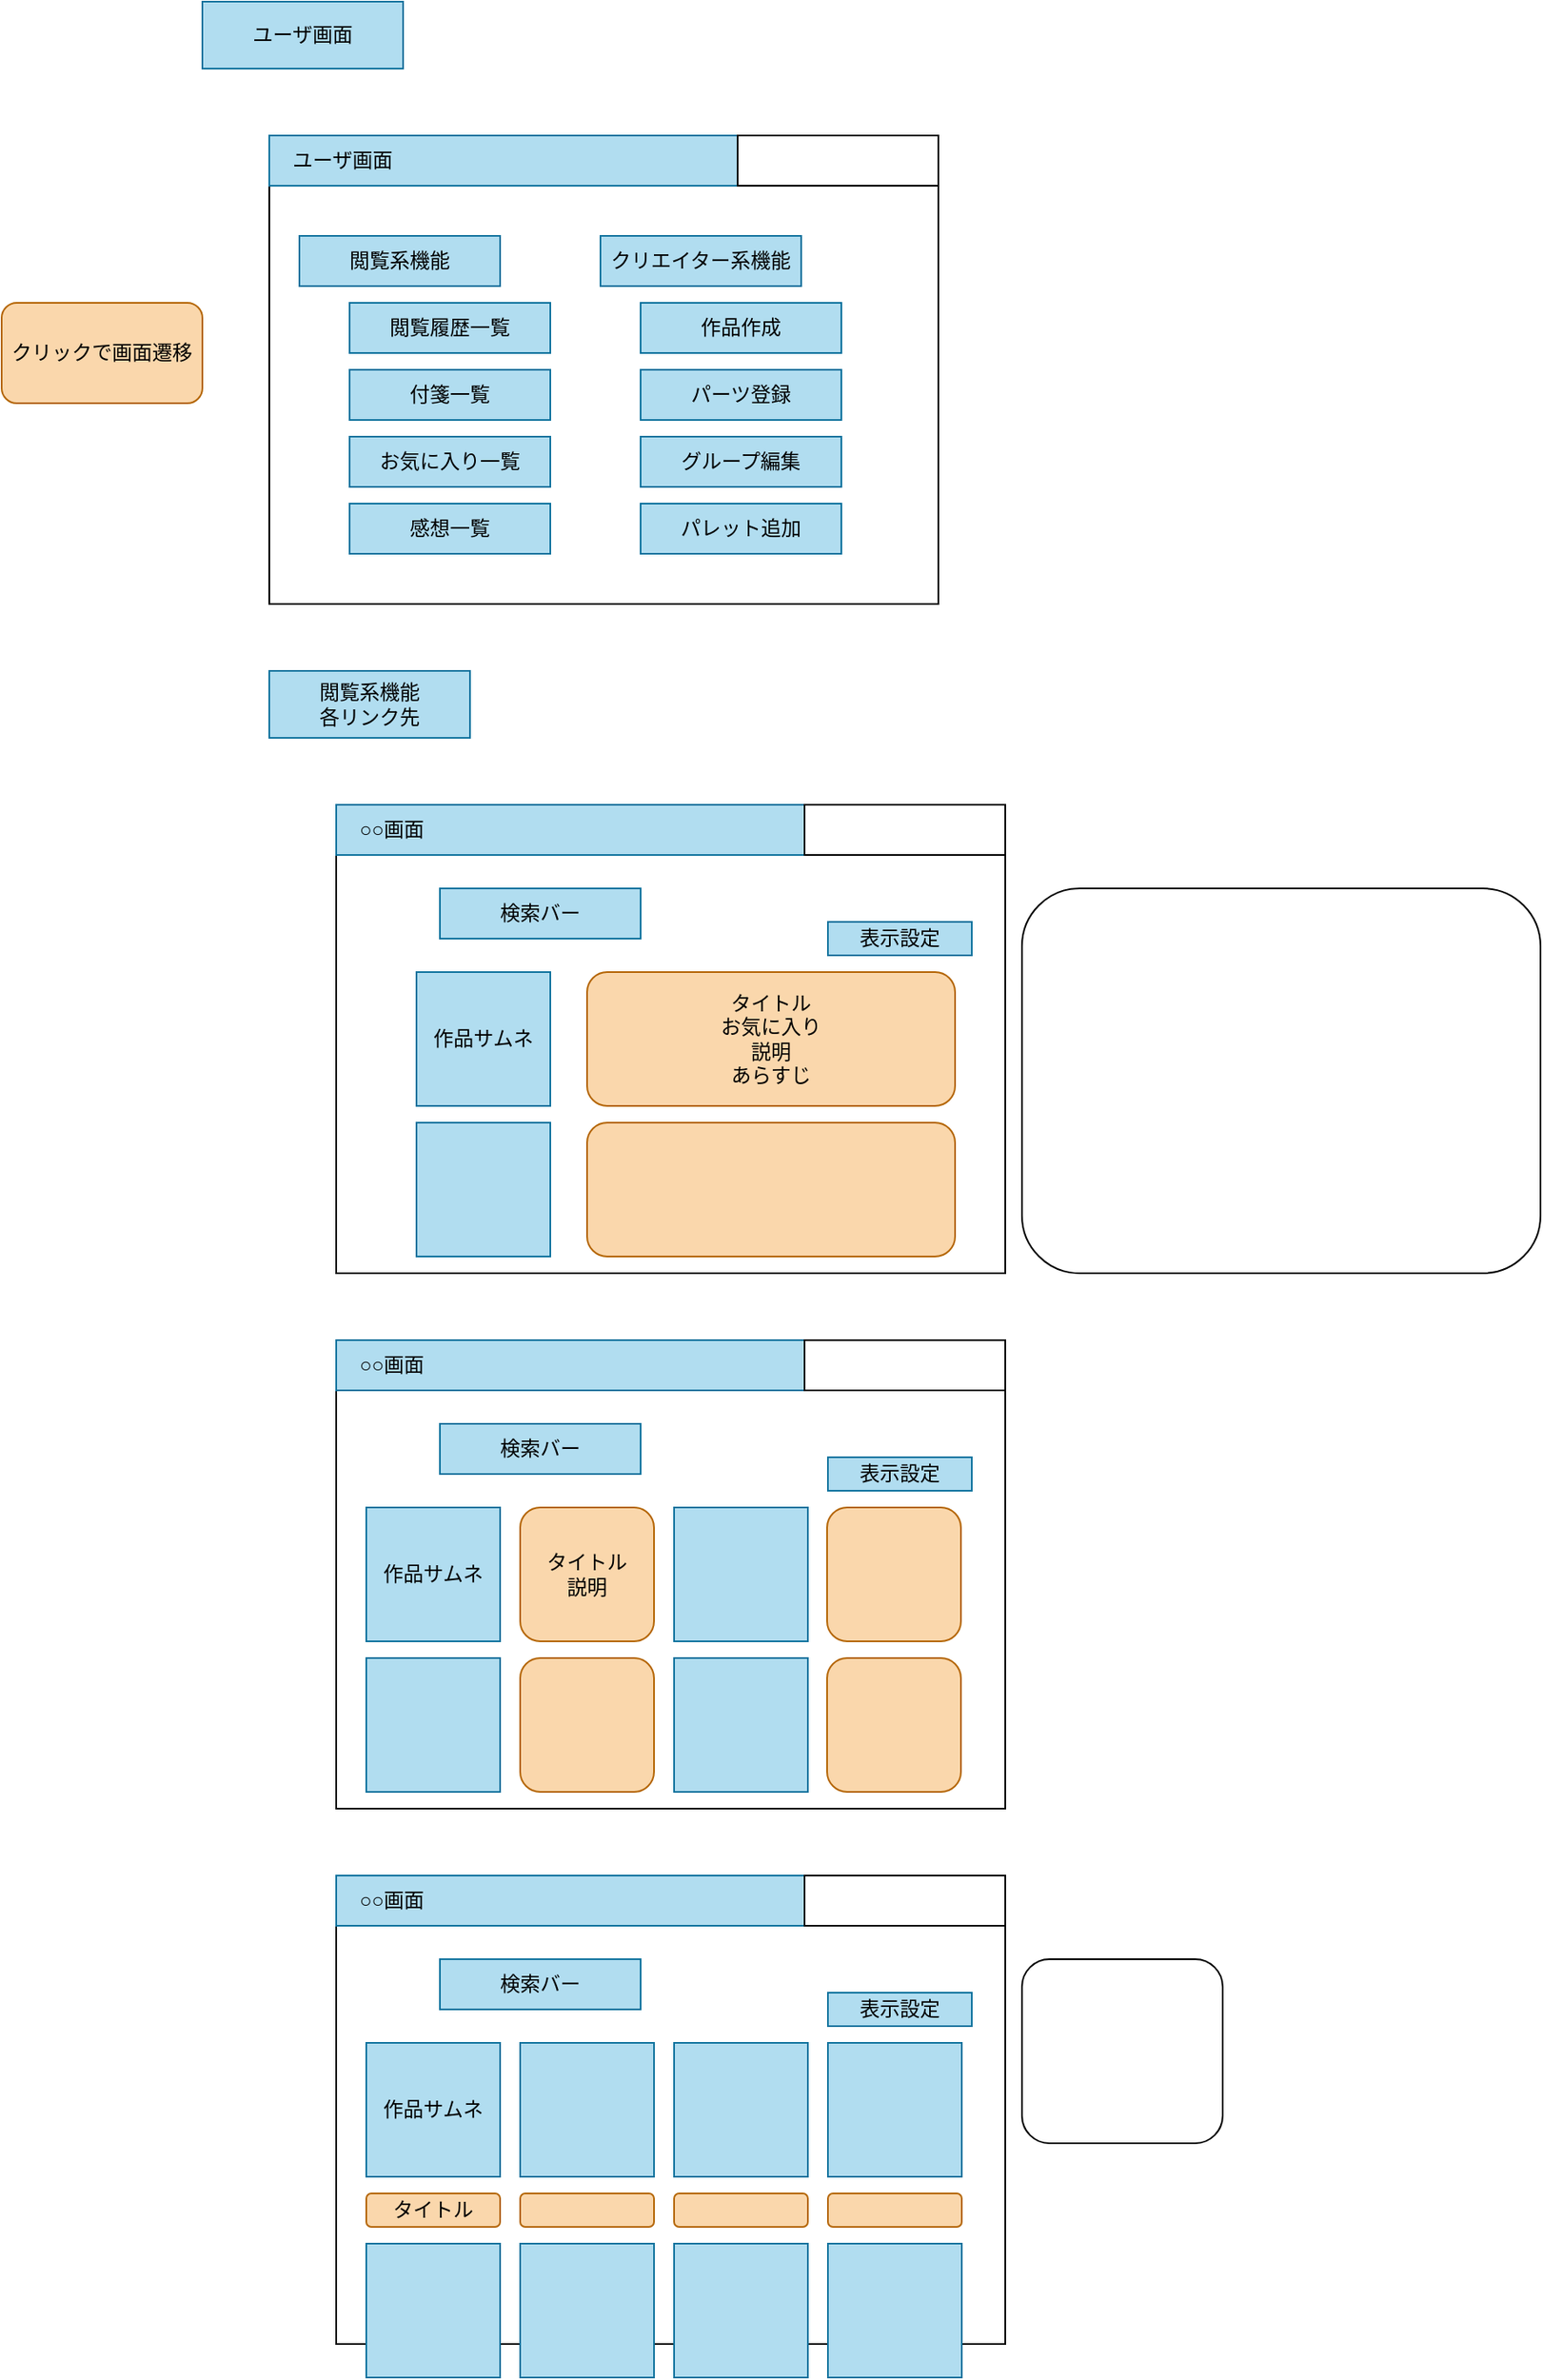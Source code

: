<mxfile>
    <diagram id="nHD_Gq8wWqjprAnxEH-Q" name="ページ1">
        <mxGraphModel dx="1881" dy="617" grid="1" gridSize="10" guides="1" tooltips="1" connect="1" arrows="1" fold="1" page="1" pageScale="1" pageWidth="827" pageHeight="1169" math="0" shadow="0">
            <root>
                <mxCell id="0"/>
                <mxCell id="1" parent="0"/>
                <mxCell id="2" value="ユーザ画面" style="rounded=0;whiteSpace=wrap;html=1;fillColor=#b1ddf0;strokeColor=#10739e;fontColor=#000000;" parent="1" vertex="1">
                    <mxGeometry x="40" y="40" width="120" height="40" as="geometry"/>
                </mxCell>
                <mxCell id="3" value="閲覧系機能&lt;br&gt;各リンク先" style="rounded=0;whiteSpace=wrap;html=1;fillColor=#b1ddf0;strokeColor=#10739e;fontColor=#000000;" parent="1" vertex="1">
                    <mxGeometry x="80" y="440" width="120" height="40" as="geometry"/>
                </mxCell>
                <mxCell id="11" value="" style="rounded=0;whiteSpace=wrap;html=1;fontColor=#000000;" parent="1" vertex="1">
                    <mxGeometry x="80" y="120" width="400" height="280" as="geometry"/>
                </mxCell>
                <mxCell id="12" value="&lt;font color=&quot;#000000&quot;&gt;　ユーザ画面&lt;/font&gt;" style="rounded=0;whiteSpace=wrap;html=1;fillColor=#b1ddf0;strokeColor=#10739e;align=left;" parent="1" vertex="1">
                    <mxGeometry x="80" y="120" width="400" height="30" as="geometry"/>
                </mxCell>
                <mxCell id="13" value="&lt;font color=&quot;#ffffff&quot;&gt;ユーザ名　TOP&lt;/font&gt;" style="rounded=0;whiteSpace=wrap;html=1;fontColor=#000000;" parent="1" vertex="1">
                    <mxGeometry x="360" y="120" width="120" height="30" as="geometry"/>
                </mxCell>
                <mxCell id="15" value="&lt;font color=&quot;#000000&quot;&gt;付箋一覧&lt;/font&gt;" style="rounded=0;whiteSpace=wrap;html=1;fillColor=#b1ddf0;strokeColor=#10739e;" vertex="1" parent="1">
                    <mxGeometry x="128" y="260" width="120" height="30" as="geometry"/>
                </mxCell>
                <mxCell id="16" value="&lt;font color=&quot;#000000&quot;&gt;お気に入り一覧&lt;/font&gt;" style="rounded=0;whiteSpace=wrap;html=1;fillColor=#b1ddf0;strokeColor=#10739e;" vertex="1" parent="1">
                    <mxGeometry x="128" y="300" width="120" height="30" as="geometry"/>
                </mxCell>
                <mxCell id="17" value="&lt;font color=&quot;#000000&quot;&gt;感想一覧&lt;/font&gt;" style="rounded=0;whiteSpace=wrap;html=1;fillColor=#b1ddf0;strokeColor=#10739e;" vertex="1" parent="1">
                    <mxGeometry x="128" y="340" width="120" height="30" as="geometry"/>
                </mxCell>
                <mxCell id="18" value="&lt;font color=&quot;#000000&quot;&gt;閲覧系機能&lt;/font&gt;" style="rounded=0;whiteSpace=wrap;html=1;fillColor=#b1ddf0;strokeColor=#10739e;" vertex="1" parent="1">
                    <mxGeometry x="98" y="180" width="120" height="30" as="geometry"/>
                </mxCell>
                <mxCell id="19" value="&lt;font color=&quot;#000000&quot;&gt;クリエイター系機能&lt;/font&gt;" style="rounded=0;whiteSpace=wrap;html=1;fillColor=#b1ddf0;strokeColor=#10739e;" vertex="1" parent="1">
                    <mxGeometry x="278" y="180" width="120" height="30" as="geometry"/>
                </mxCell>
                <mxCell id="20" value="&lt;font color=&quot;#000000&quot;&gt;パーツ登録&lt;/font&gt;" style="rounded=0;whiteSpace=wrap;html=1;fillColor=#b1ddf0;strokeColor=#10739e;" vertex="1" parent="1">
                    <mxGeometry x="302" y="260" width="120" height="30" as="geometry"/>
                </mxCell>
                <mxCell id="21" value="&lt;font color=&quot;#000000&quot;&gt;グループ編集&lt;/font&gt;" style="rounded=0;whiteSpace=wrap;html=1;fillColor=#b1ddf0;strokeColor=#10739e;" vertex="1" parent="1">
                    <mxGeometry x="302" y="300" width="120" height="30" as="geometry"/>
                </mxCell>
                <mxCell id="22" value="&lt;font color=&quot;#000000&quot;&gt;パレット追加&lt;/font&gt;" style="rounded=0;whiteSpace=wrap;html=1;fillColor=#b1ddf0;strokeColor=#10739e;" vertex="1" parent="1">
                    <mxGeometry x="302" y="340" width="120" height="30" as="geometry"/>
                </mxCell>
                <mxCell id="23" value="&lt;font color=&quot;#000000&quot;&gt;閲覧履歴一覧&lt;/font&gt;" style="rounded=0;whiteSpace=wrap;html=1;fillColor=#b1ddf0;strokeColor=#10739e;" vertex="1" parent="1">
                    <mxGeometry x="128" y="220" width="120" height="30" as="geometry"/>
                </mxCell>
                <mxCell id="24" value="&lt;font color=&quot;#000000&quot;&gt;作品作成&lt;/font&gt;" style="rounded=0;whiteSpace=wrap;html=1;fillColor=#b1ddf0;strokeColor=#10739e;" vertex="1" parent="1">
                    <mxGeometry x="302" y="220" width="120" height="30" as="geometry"/>
                </mxCell>
                <mxCell id="25" value="" style="rounded=0;whiteSpace=wrap;html=1;fontColor=#000000;" vertex="1" parent="1">
                    <mxGeometry x="120" y="520" width="400" height="280" as="geometry"/>
                </mxCell>
                <mxCell id="26" value="&lt;font color=&quot;#000000&quot;&gt;　○○画面&lt;/font&gt;" style="rounded=0;whiteSpace=wrap;html=1;fillColor=#b1ddf0;strokeColor=#10739e;align=left;" vertex="1" parent="1">
                    <mxGeometry x="120" y="520" width="400" height="30" as="geometry"/>
                </mxCell>
                <mxCell id="27" value="&lt;font color=&quot;#ffffff&quot;&gt;ユーザ名　TOP&lt;/font&gt;" style="rounded=0;whiteSpace=wrap;html=1;fontColor=#000000;" vertex="1" parent="1">
                    <mxGeometry x="400" y="520" width="120" height="30" as="geometry"/>
                </mxCell>
                <mxCell id="31" value="&lt;font color=&quot;#000000&quot;&gt;検索バー&lt;/font&gt;" style="rounded=0;whiteSpace=wrap;html=1;fillColor=#b1ddf0;strokeColor=#10739e;" vertex="1" parent="1">
                    <mxGeometry x="182" y="570" width="120" height="30" as="geometry"/>
                </mxCell>
                <mxCell id="38" value="&lt;font color=&quot;#000000&quot;&gt;クリックで画面遷移&lt;/font&gt;" style="rounded=1;whiteSpace=wrap;html=1;fillColor=#fad7ac;strokeColor=#b46504;" vertex="1" parent="1">
                    <mxGeometry x="-80" y="220" width="120" height="60" as="geometry"/>
                </mxCell>
                <mxCell id="39" value="作品サムネ" style="rounded=0;whiteSpace=wrap;html=1;fillColor=#b1ddf0;strokeColor=#10739e;fontColor=#000000;" vertex="1" parent="1">
                    <mxGeometry x="168" y="620" width="80" height="80" as="geometry"/>
                </mxCell>
                <mxCell id="42" value="&lt;font color=&quot;#000000&quot;&gt;タイトル&lt;br&gt;お気に入り&lt;br&gt;説明&lt;br&gt;あらすじ&lt;br&gt;&lt;/font&gt;" style="rounded=1;whiteSpace=wrap;html=1;fillColor=#fad7ac;strokeColor=#b46504;" vertex="1" parent="1">
                    <mxGeometry x="270" y="620" width="220" height="80" as="geometry"/>
                </mxCell>
                <mxCell id="48" value="表示設定" style="rounded=0;whiteSpace=wrap;html=1;fillColor=#b1ddf0;strokeColor=#10739e;fontColor=#000000;" vertex="1" parent="1">
                    <mxGeometry x="414" y="590" width="86" height="20" as="geometry"/>
                </mxCell>
                <mxCell id="49" value="&lt;font color=&quot;#ffffff&quot;&gt;表示列の切り替え：&lt;br&gt;１，２，４列&lt;br&gt;&lt;br&gt;ソート：&lt;br&gt;作品情報&lt;br&gt;＋付箋、お気に入り、感想の更新日時でソート&lt;br&gt;&lt;br&gt;サムネクリックで作品に移動&lt;br&gt;&lt;/font&gt;" style="rounded=1;whiteSpace=wrap;html=1;fontColor=#000000;align=left;" vertex="1" parent="1">
                    <mxGeometry x="530" y="570" width="310" height="230" as="geometry"/>
                </mxCell>
                <mxCell id="50" value="" style="rounded=0;whiteSpace=wrap;html=1;fontColor=#000000;" vertex="1" parent="1">
                    <mxGeometry x="120" y="840" width="400" height="280" as="geometry"/>
                </mxCell>
                <mxCell id="51" value="&lt;font color=&quot;#000000&quot;&gt;　○○画面&lt;/font&gt;" style="rounded=0;whiteSpace=wrap;html=1;fillColor=#b1ddf0;strokeColor=#10739e;align=left;" vertex="1" parent="1">
                    <mxGeometry x="120" y="840" width="400" height="30" as="geometry"/>
                </mxCell>
                <mxCell id="52" value="&lt;font color=&quot;#ffffff&quot;&gt;ユーザ名　TOP&lt;/font&gt;" style="rounded=0;whiteSpace=wrap;html=1;fontColor=#000000;" vertex="1" parent="1">
                    <mxGeometry x="400" y="840" width="120" height="30" as="geometry"/>
                </mxCell>
                <mxCell id="53" value="&lt;font color=&quot;#000000&quot;&gt;検索バー&lt;/font&gt;" style="rounded=0;whiteSpace=wrap;html=1;fillColor=#b1ddf0;strokeColor=#10739e;" vertex="1" parent="1">
                    <mxGeometry x="182" y="890" width="120" height="30" as="geometry"/>
                </mxCell>
                <mxCell id="54" value="作品サムネ" style="rounded=0;whiteSpace=wrap;html=1;fillColor=#b1ddf0;strokeColor=#10739e;fontColor=#000000;" vertex="1" parent="1">
                    <mxGeometry x="138" y="940" width="80" height="80" as="geometry"/>
                </mxCell>
                <mxCell id="55" value="" style="rounded=0;whiteSpace=wrap;html=1;fillColor=#b1ddf0;strokeColor=#10739e;fontColor=#000000;" vertex="1" parent="1">
                    <mxGeometry x="322" y="940" width="80" height="80" as="geometry"/>
                </mxCell>
                <mxCell id="56" value="&lt;font color=&quot;#000000&quot;&gt;タイトル&lt;br&gt;説明&lt;br&gt;&lt;/font&gt;" style="rounded=1;whiteSpace=wrap;html=1;fillColor=#fad7ac;strokeColor=#b46504;" vertex="1" parent="1">
                    <mxGeometry x="230" y="940" width="80" height="80" as="geometry"/>
                </mxCell>
                <mxCell id="57" value="" style="rounded=1;whiteSpace=wrap;html=1;fillColor=#fad7ac;strokeColor=#b46504;" vertex="1" parent="1">
                    <mxGeometry x="413.5" y="940" width="80" height="80" as="geometry"/>
                </mxCell>
                <mxCell id="58" value="" style="rounded=0;whiteSpace=wrap;html=1;fillColor=#b1ddf0;strokeColor=#10739e;fontColor=#000000;" vertex="1" parent="1">
                    <mxGeometry x="138" y="1030" width="80" height="80" as="geometry"/>
                </mxCell>
                <mxCell id="59" value="" style="rounded=0;whiteSpace=wrap;html=1;fillColor=#b1ddf0;strokeColor=#10739e;fontColor=#000000;" vertex="1" parent="1">
                    <mxGeometry x="322" y="1030" width="80" height="80" as="geometry"/>
                </mxCell>
                <mxCell id="60" value="" style="rounded=1;whiteSpace=wrap;html=1;fillColor=#fad7ac;strokeColor=#b46504;" vertex="1" parent="1">
                    <mxGeometry x="230" y="1030" width="80" height="80" as="geometry"/>
                </mxCell>
                <mxCell id="61" value="" style="rounded=1;whiteSpace=wrap;html=1;fillColor=#fad7ac;strokeColor=#b46504;" vertex="1" parent="1">
                    <mxGeometry x="413.5" y="1030" width="80" height="80" as="geometry"/>
                </mxCell>
                <mxCell id="62" value="表示設定" style="rounded=0;whiteSpace=wrap;html=1;fillColor=#b1ddf0;strokeColor=#10739e;fontColor=#000000;" vertex="1" parent="1">
                    <mxGeometry x="414" y="910" width="86" height="20" as="geometry"/>
                </mxCell>
                <mxCell id="64" value="" style="rounded=0;whiteSpace=wrap;html=1;fontColor=#000000;" vertex="1" parent="1">
                    <mxGeometry x="120" y="1160" width="400" height="280" as="geometry"/>
                </mxCell>
                <mxCell id="65" value="&lt;font color=&quot;#000000&quot;&gt;　○○画面&lt;/font&gt;" style="rounded=0;whiteSpace=wrap;html=1;fillColor=#b1ddf0;strokeColor=#10739e;align=left;" vertex="1" parent="1">
                    <mxGeometry x="120" y="1160" width="400" height="30" as="geometry"/>
                </mxCell>
                <mxCell id="66" value="&lt;font color=&quot;#ffffff&quot;&gt;ユーザ名　TOP&lt;/font&gt;" style="rounded=0;whiteSpace=wrap;html=1;fontColor=#000000;" vertex="1" parent="1">
                    <mxGeometry x="400" y="1160" width="120" height="30" as="geometry"/>
                </mxCell>
                <mxCell id="67" value="&lt;font color=&quot;#000000&quot;&gt;検索バー&lt;/font&gt;" style="rounded=0;whiteSpace=wrap;html=1;fillColor=#b1ddf0;strokeColor=#10739e;" vertex="1" parent="1">
                    <mxGeometry x="182" y="1210" width="120" height="30" as="geometry"/>
                </mxCell>
                <mxCell id="68" value="作品サムネ" style="rounded=0;whiteSpace=wrap;html=1;fillColor=#b1ddf0;strokeColor=#10739e;fontColor=#000000;" vertex="1" parent="1">
                    <mxGeometry x="138" y="1260" width="80" height="80" as="geometry"/>
                </mxCell>
                <mxCell id="69" value="" style="rounded=0;whiteSpace=wrap;html=1;fillColor=#b1ddf0;strokeColor=#10739e;fontColor=#000000;" vertex="1" parent="1">
                    <mxGeometry x="322" y="1260" width="80" height="80" as="geometry"/>
                </mxCell>
                <mxCell id="76" value="表示設定" style="rounded=0;whiteSpace=wrap;html=1;fillColor=#b1ddf0;strokeColor=#10739e;fontColor=#000000;" vertex="1" parent="1">
                    <mxGeometry x="414" y="1230" width="86" height="20" as="geometry"/>
                </mxCell>
                <mxCell id="77" value="&lt;font color=&quot;#ffffff&quot;&gt;表示列の切り替え&lt;br&gt;ソート&lt;br&gt;作品情報＋付箋、お気に入り、感想の更新日時でソート&lt;br&gt;&lt;/font&gt;" style="rounded=1;whiteSpace=wrap;html=1;fontColor=#000000;align=left;" vertex="1" parent="1">
                    <mxGeometry x="530" y="1210" width="120" height="110" as="geometry"/>
                </mxCell>
                <mxCell id="78" value="&lt;font color=&quot;#000000&quot;&gt;&lt;br&gt;&lt;/font&gt;" style="rounded=1;whiteSpace=wrap;html=1;fillColor=#fad7ac;strokeColor=#b46504;" vertex="1" parent="1">
                    <mxGeometry x="270" y="710" width="220" height="80" as="geometry"/>
                </mxCell>
                <mxCell id="80" value="" style="rounded=0;whiteSpace=wrap;html=1;fillColor=#b1ddf0;strokeColor=#10739e;fontColor=#000000;" vertex="1" parent="1">
                    <mxGeometry x="168" y="710" width="80" height="80" as="geometry"/>
                </mxCell>
                <mxCell id="81" value="" style="rounded=0;whiteSpace=wrap;html=1;fillColor=#b1ddf0;strokeColor=#10739e;fontColor=#000000;" vertex="1" parent="1">
                    <mxGeometry x="230" y="1260" width="80" height="80" as="geometry"/>
                </mxCell>
                <mxCell id="82" value="" style="rounded=0;whiteSpace=wrap;html=1;fillColor=#b1ddf0;strokeColor=#10739e;fontColor=#000000;" vertex="1" parent="1">
                    <mxGeometry x="414" y="1260" width="80" height="80" as="geometry"/>
                </mxCell>
                <mxCell id="83" value="&lt;font color=&quot;#000000&quot;&gt;タイトル&lt;br&gt;&lt;/font&gt;" style="rounded=1;whiteSpace=wrap;html=1;fillColor=#fad7ac;strokeColor=#b46504;" vertex="1" parent="1">
                    <mxGeometry x="138" y="1350" width="80" height="20" as="geometry"/>
                </mxCell>
                <mxCell id="84" value="&lt;font color=&quot;#000000&quot;&gt;&lt;br&gt;&lt;/font&gt;" style="rounded=1;whiteSpace=wrap;html=1;fillColor=#fad7ac;strokeColor=#b46504;" vertex="1" parent="1">
                    <mxGeometry x="230" y="1350" width="80" height="20" as="geometry"/>
                </mxCell>
                <mxCell id="85" value="&lt;font color=&quot;#000000&quot;&gt;&lt;br&gt;&lt;/font&gt;" style="rounded=1;whiteSpace=wrap;html=1;fillColor=#fad7ac;strokeColor=#b46504;" vertex="1" parent="1">
                    <mxGeometry x="322" y="1350" width="80" height="20" as="geometry"/>
                </mxCell>
                <mxCell id="86" value="&lt;font color=&quot;#000000&quot;&gt;&lt;br&gt;&lt;/font&gt;" style="rounded=1;whiteSpace=wrap;html=1;fillColor=#fad7ac;strokeColor=#b46504;" vertex="1" parent="1">
                    <mxGeometry x="414" y="1350" width="80" height="20" as="geometry"/>
                </mxCell>
                <mxCell id="87" value="" style="rounded=0;whiteSpace=wrap;html=1;fillColor=#b1ddf0;strokeColor=#10739e;fontColor=#000000;" vertex="1" parent="1">
                    <mxGeometry x="138" y="1380" width="80" height="80" as="geometry"/>
                </mxCell>
                <mxCell id="88" value="" style="rounded=0;whiteSpace=wrap;html=1;fillColor=#b1ddf0;strokeColor=#10739e;fontColor=#000000;" vertex="1" parent="1">
                    <mxGeometry x="322" y="1380" width="80" height="80" as="geometry"/>
                </mxCell>
                <mxCell id="89" value="" style="rounded=0;whiteSpace=wrap;html=1;fillColor=#b1ddf0;strokeColor=#10739e;fontColor=#000000;" vertex="1" parent="1">
                    <mxGeometry x="230" y="1380" width="80" height="80" as="geometry"/>
                </mxCell>
                <mxCell id="90" value="" style="rounded=0;whiteSpace=wrap;html=1;fillColor=#b1ddf0;strokeColor=#10739e;fontColor=#000000;" vertex="1" parent="1">
                    <mxGeometry x="414" y="1380" width="80" height="80" as="geometry"/>
                </mxCell>
            </root>
        </mxGraphModel>
    </diagram>
</mxfile>
